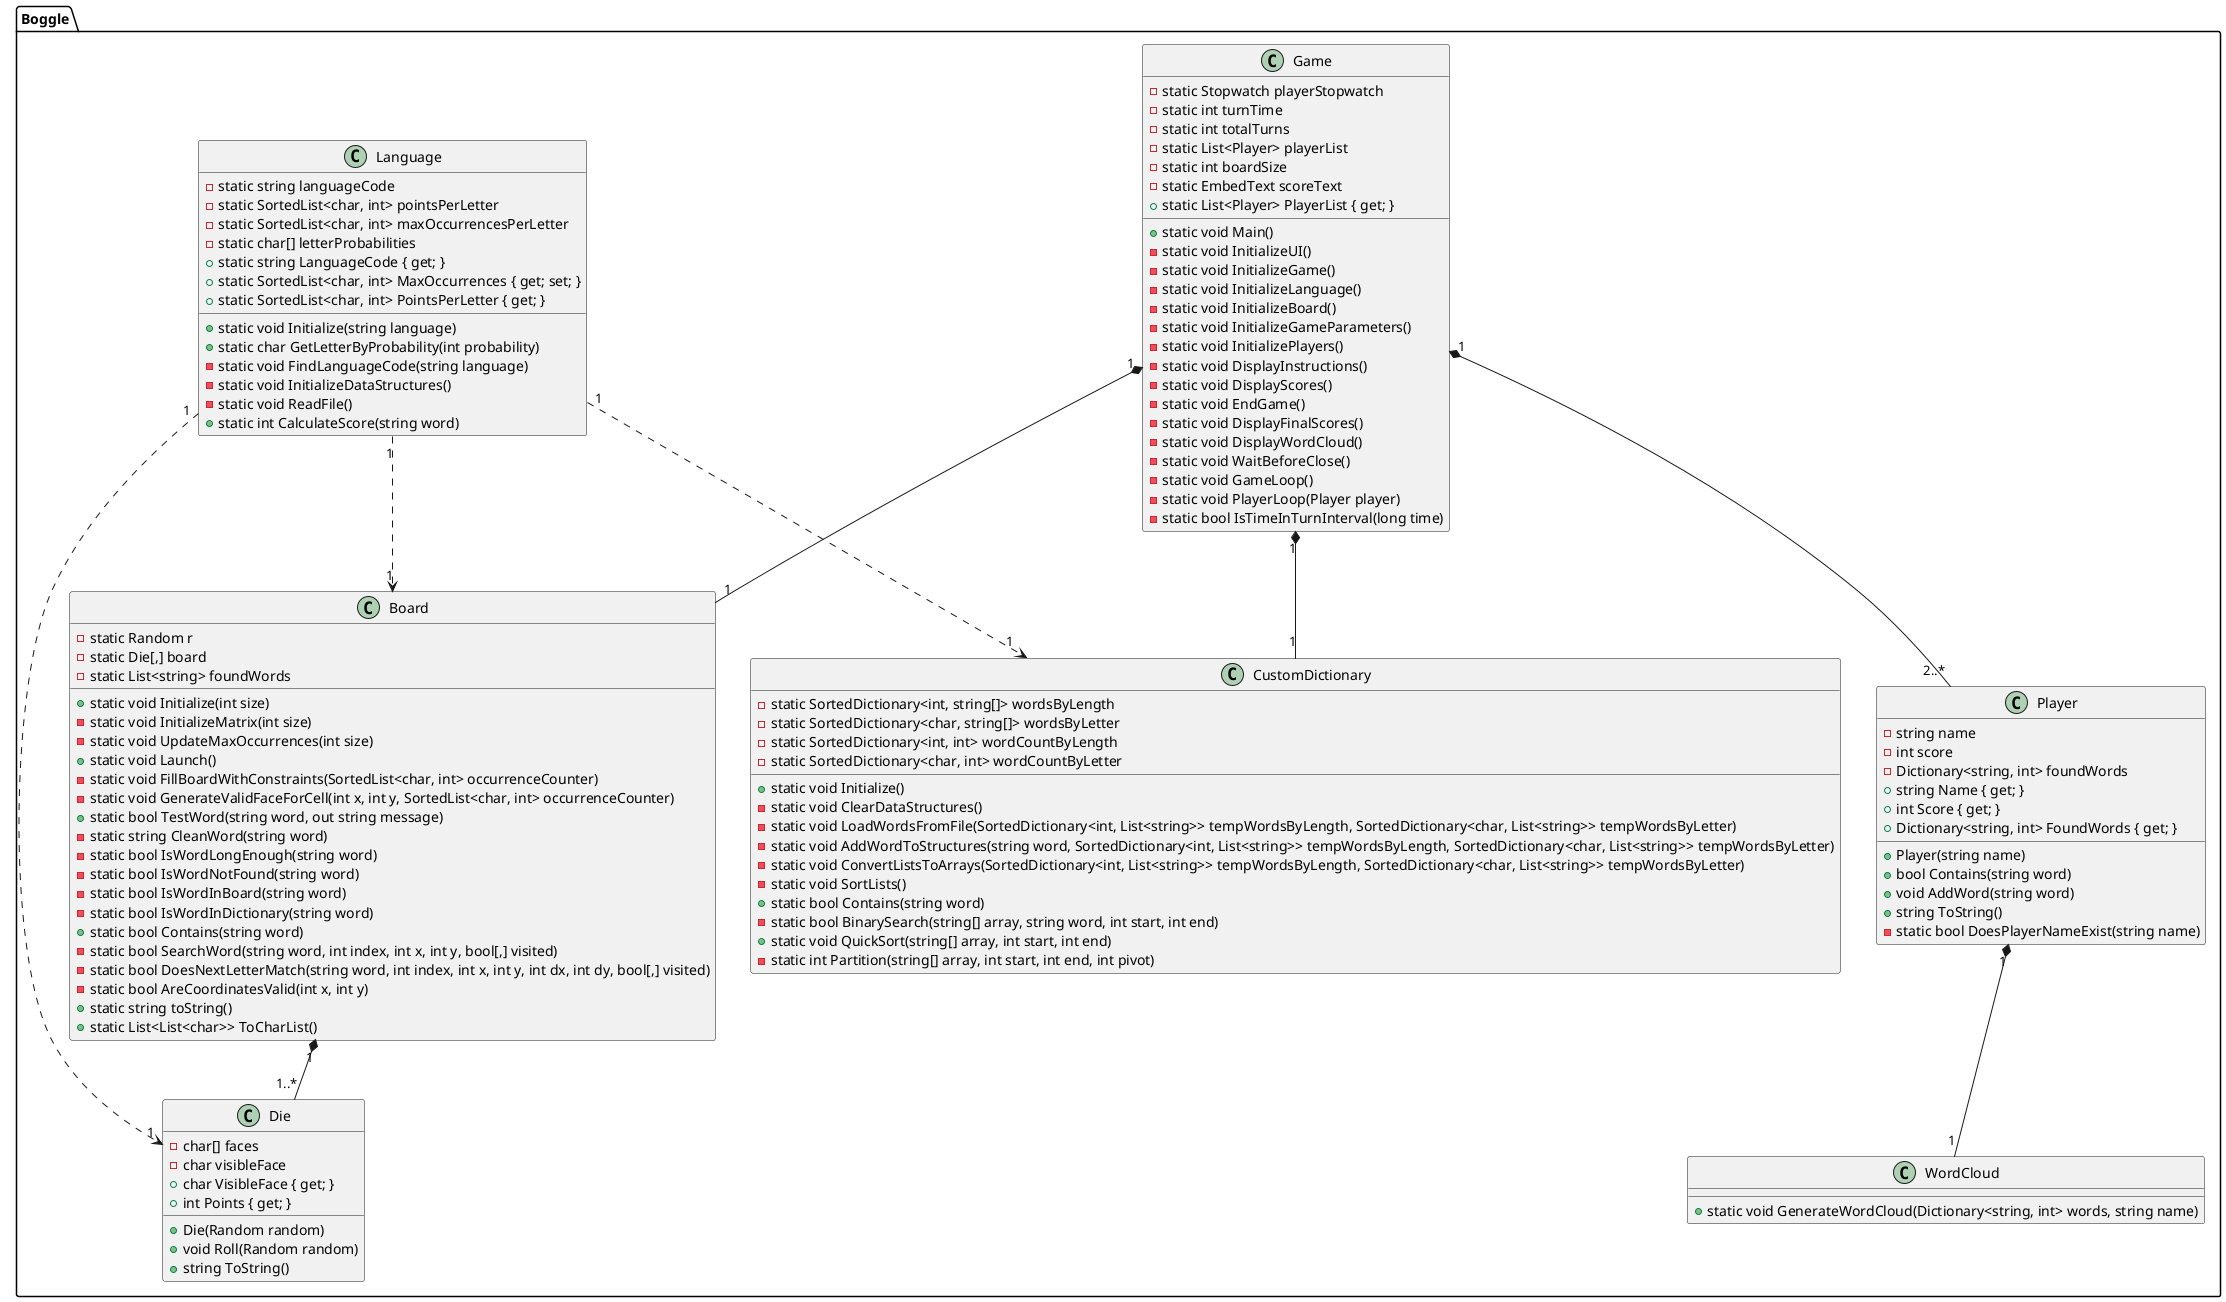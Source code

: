 @startuml

namespace Boggle {
    class Die {
        - char[] faces
        - char visibleFace
        + Die(Random random)
        + char VisibleFace { get; }
        + int Points { get; }
        + void Roll(Random random)
        + string ToString()
    }

    class Game {
        - static Stopwatch playerStopwatch
        - static int turnTime
        - static int totalTurns
        - static List<Player> playerList
        - static int boardSize
        - static EmbedText scoreText
        + static List<Player> PlayerList { get; }
        + static void Main()
        - static void InitializeUI()
        - static void InitializeGame()
        - static void InitializeLanguage()
        - static void InitializeBoard()
        - static void InitializeGameParameters()
        - static void InitializePlayers()
        - static void DisplayInstructions()
        - static void DisplayScores()
        - static void EndGame()
        - static void DisplayFinalScores()
        - static void DisplayWordCloud()
        - static void WaitBeforeClose()
        - static void GameLoop()
        - static void PlayerLoop(Player player)
        - static bool IsTimeInTurnInterval(long time)
    }

    class Board {
        - static Random r
        - static Die[,] board
        - static List<string> foundWords
        + static void Initialize(int size)
        - static void InitializeMatrix(int size)
        - static void UpdateMaxOccurrences(int size)
        + static void Launch()
        - static void FillBoardWithConstraints(SortedList<char, int> occurrenceCounter)
        - static void GenerateValidFaceForCell(int x, int y, SortedList<char, int> occurrenceCounter)
        + static bool TestWord(string word, out string message)
        - static string CleanWord(string word)
        - static bool IsWordLongEnough(string word)
        - static bool IsWordNotFound(string word)
        - static bool IsWordInBoard(string word)
        - static bool IsWordInDictionary(string word)
        + static bool Contains(string word)
        - static bool SearchWord(string word, int index, int x, int y, bool[,] visited)
        - static bool DoesNextLetterMatch(string word, int index, int x, int y, int dx, int dy, bool[,] visited)
        - static bool AreCoordinatesValid(int x, int y)
        + static string toString()
        + static List<List<char>> ToCharList()
    }

    class Language {
        - static string languageCode
        - static SortedList<char, int> pointsPerLetter
        - static SortedList<char, int> maxOccurrencesPerLetter
        - static char[] letterProbabilities
        + static void Initialize(string language)
        + static string LanguageCode { get; }
        + static SortedList<char, int> MaxOccurrences { get; set; }
        + static SortedList<char, int> PointsPerLetter { get; }
        + static char GetLetterByProbability(int probability)
        - static void FindLanguageCode(string language)
        - static void InitializeDataStructures()
        - static void ReadFile()
        + static int CalculateScore(string word)
    }

    class WordCloud {
        + static void GenerateWordCloud(Dictionary<string, int> words, string name)
    }

    class CustomDictionary {
        - static SortedDictionary<int, string[]> wordsByLength
        - static SortedDictionary<char, string[]> wordsByLetter
        - static SortedDictionary<int, int> wordCountByLength
        - static SortedDictionary<char, int> wordCountByLetter
        + static void Initialize()
        - static void ClearDataStructures()
        - static void LoadWordsFromFile(SortedDictionary<int, List<string>> tempWordsByLength, SortedDictionary<char, List<string>> tempWordsByLetter)
        - static void AddWordToStructures(string word, SortedDictionary<int, List<string>> tempWordsByLength, SortedDictionary<char, List<string>> tempWordsByLetter)
        - static void ConvertListsToArrays(SortedDictionary<int, List<string>> tempWordsByLength, SortedDictionary<char, List<string>> tempWordsByLetter)
        - static void SortLists()
        + static bool Contains(string word)
        - static bool BinarySearch(string[] array, string word, int start, int end)
        + static void QuickSort(string[] array, int start, int end)
        - static int Partition(string[] array, int start, int end, int pivot)
    }

    class Player {
        - string name
        - int score
        - Dictionary<string, int> foundWords
        + Player(string name)
        + string Name { get; }
        + int Score { get; }
        + Dictionary<string, int> FoundWords { get; }
        + bool Contains(string word)
        + void AddWord(string word)
        + string ToString()
        - static bool DoesPlayerNameExist(string name)
    }
    
     Game "1" *-- "2..*" Player
     Game "1" *-- "1" Board
     Language "1" ..> "1" Board
     Game "1" *-- "1" CustomDictionary
     Language "1" ..> "1" CustomDictionary
     Language "1" ..> "1" Die
     Board "1" *-- "1..*" Die
     Player "1" *-- "1" WordCloud
}

@enduml